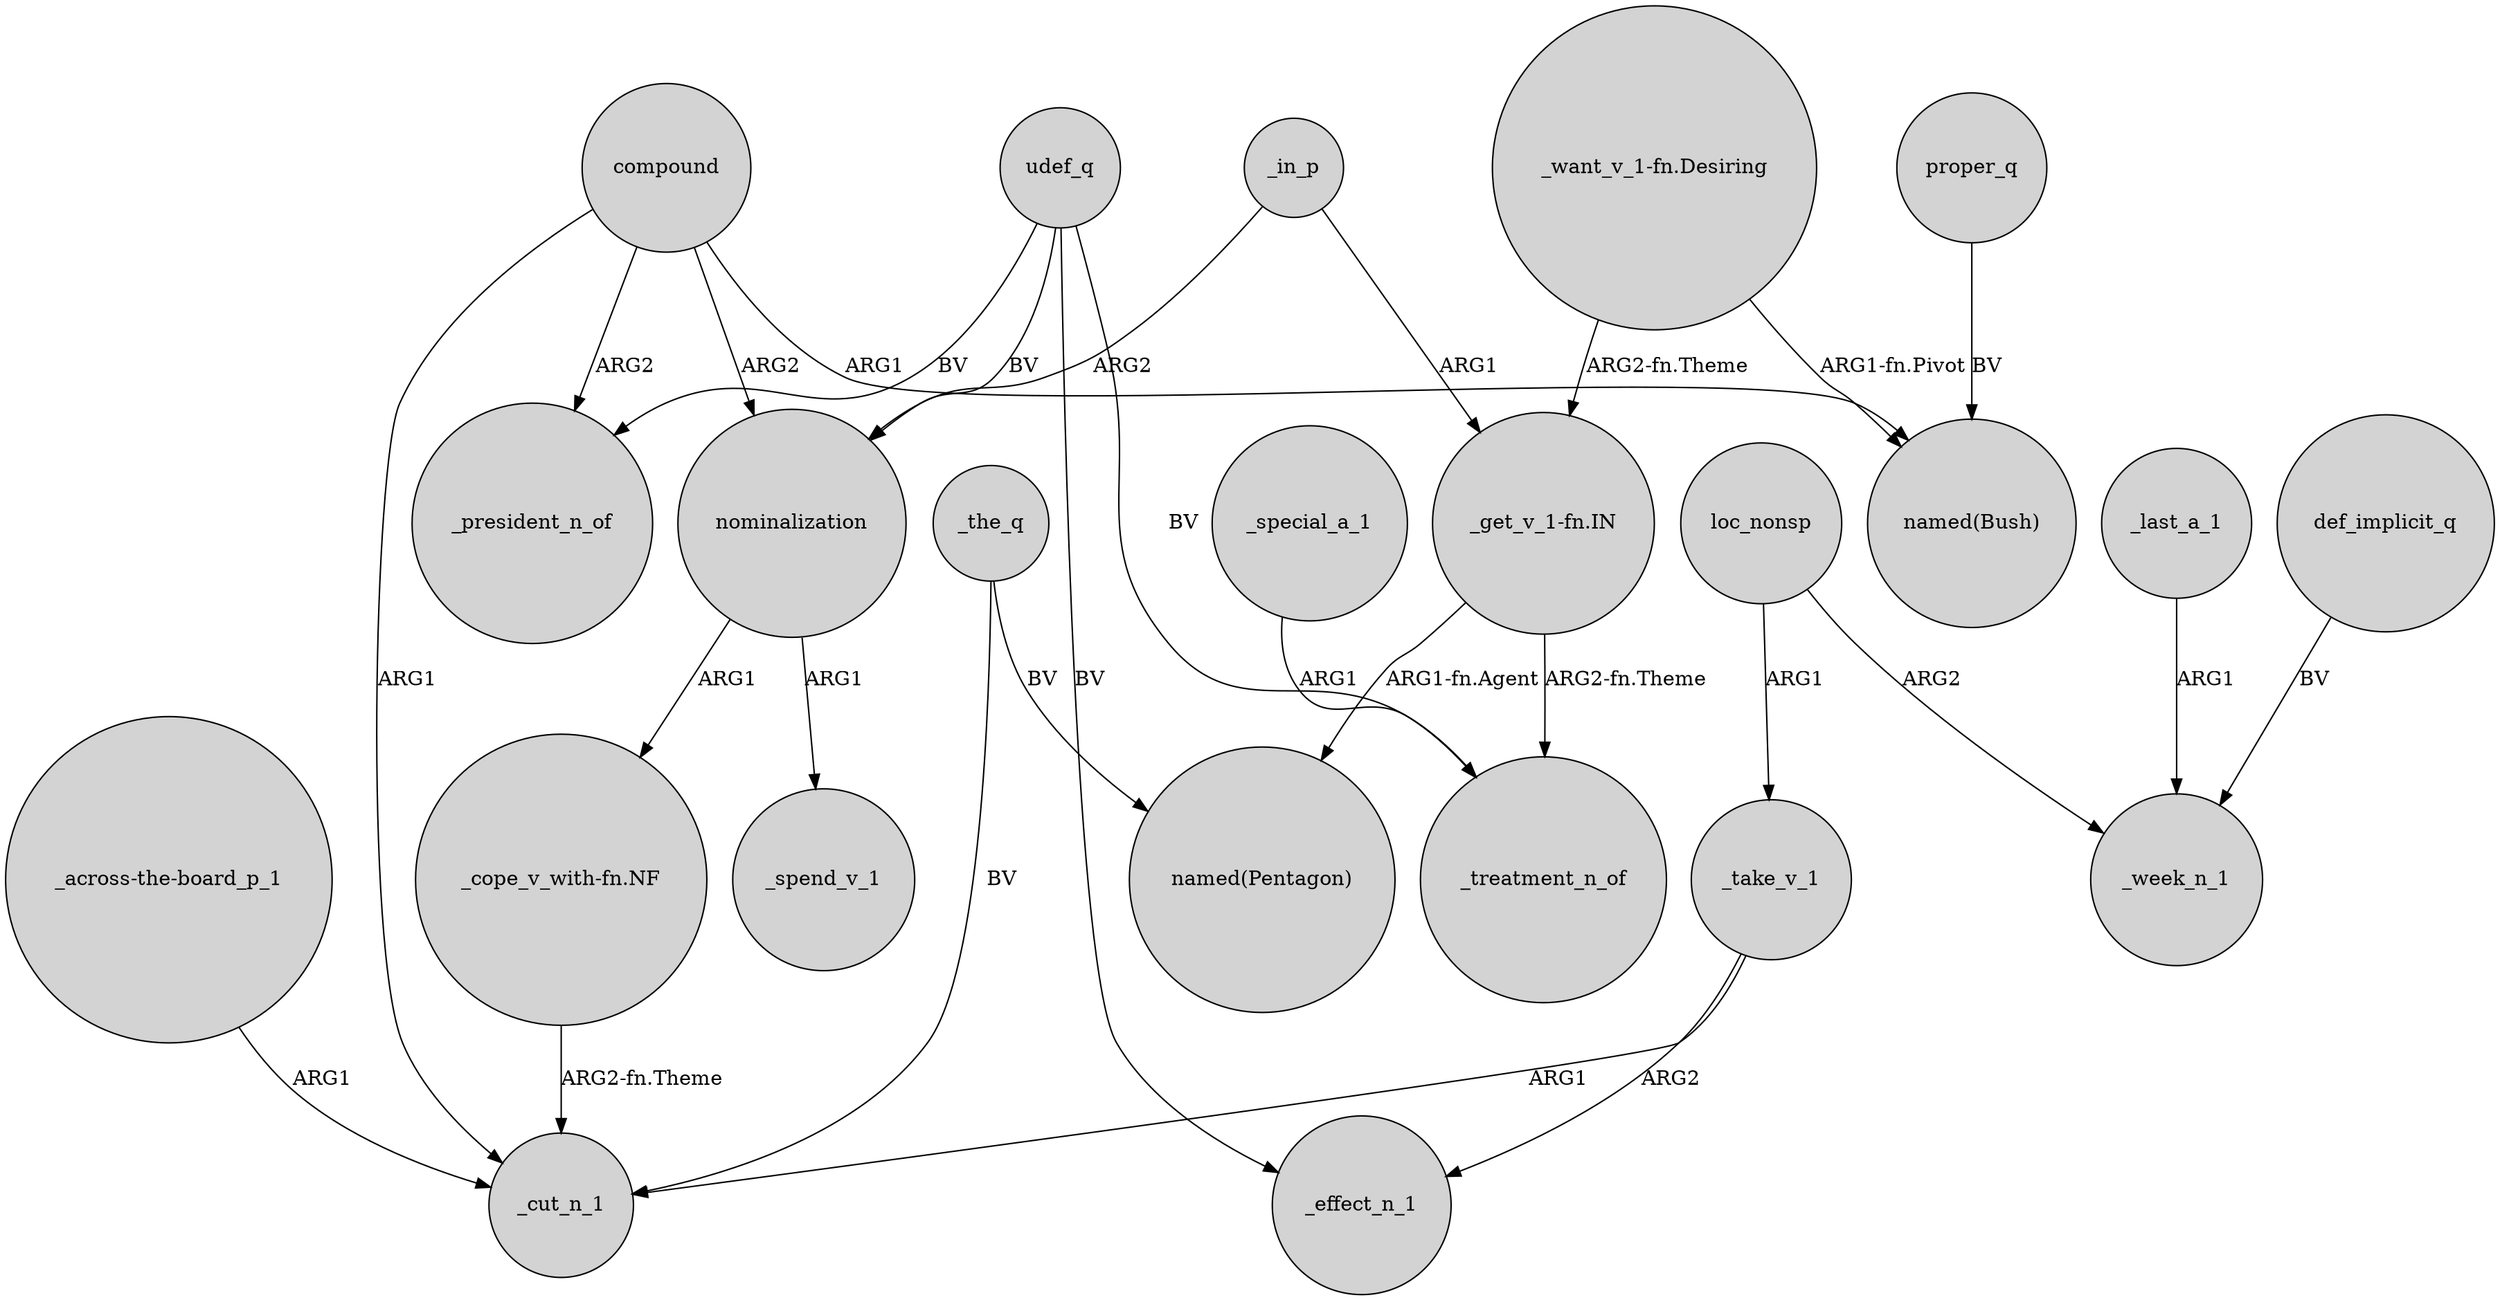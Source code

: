 digraph {
	node [shape=circle style=filled]
	compound -> _president_n_of [label=ARG2]
	def_implicit_q -> _week_n_1 [label=BV]
	"_cope_v_with-fn.NF" -> _cut_n_1 [label="ARG2-fn.Theme"]
	nominalization -> _spend_v_1 [label=ARG1]
	"_across-the-board_p_1" -> _cut_n_1 [label=ARG1]
	_the_q -> _cut_n_1 [label=BV]
	compound -> nominalization [label=ARG2]
	udef_q -> _effect_n_1 [label=BV]
	"_get_v_1-fn.IN" -> _treatment_n_of [label="ARG2-fn.Theme"]
	"_get_v_1-fn.IN" -> "named(Pentagon)" [label="ARG1-fn.Agent"]
	_in_p -> "_get_v_1-fn.IN" [label=ARG1]
	loc_nonsp -> _week_n_1 [label=ARG2]
	"_want_v_1-fn.Desiring" -> "named(Bush)" [label="ARG1-fn.Pivot"]
	udef_q -> _president_n_of [label=BV]
	_special_a_1 -> _treatment_n_of [label=ARG1]
	compound -> _cut_n_1 [label=ARG1]
	nominalization -> "_cope_v_with-fn.NF" [label=ARG1]
	_last_a_1 -> _week_n_1 [label=ARG1]
	proper_q -> "named(Bush)" [label=BV]
	udef_q -> nominalization [label=BV]
	udef_q -> _treatment_n_of [label=BV]
	_take_v_1 -> _effect_n_1 [label=ARG2]
	loc_nonsp -> _take_v_1 [label=ARG1]
	_the_q -> "named(Pentagon)" [label=BV]
	"_want_v_1-fn.Desiring" -> "_get_v_1-fn.IN" [label="ARG2-fn.Theme"]
	_in_p -> nominalization [label=ARG2]
	_take_v_1 -> _cut_n_1 [label=ARG1]
	compound -> "named(Bush)" [label=ARG1]
}
